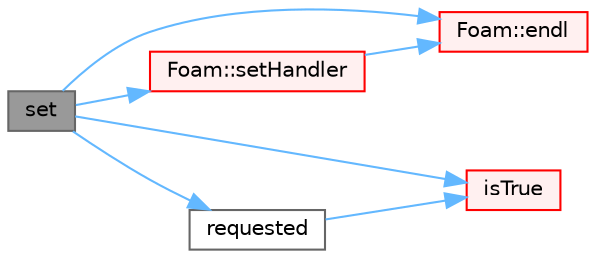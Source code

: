 digraph "set"
{
 // LATEX_PDF_SIZE
  bgcolor="transparent";
  edge [fontname=Helvetica,fontsize=10,labelfontname=Helvetica,labelfontsize=10];
  node [fontname=Helvetica,fontsize=10,shape=box,height=0.2,width=0.4];
  rankdir="LR";
  Node1 [id="Node000001",label="set",height=0.2,width=0.4,color="gray40", fillcolor="grey60", style="filled", fontcolor="black",tooltip=" "];
  Node1 -> Node2 [id="edge1_Node000001_Node000002",color="steelblue1",style="solid",tooltip=" "];
  Node2 [id="Node000002",label="Foam::endl",height=0.2,width=0.4,color="red", fillcolor="#FFF0F0", style="filled",URL="$namespaceFoam.html#a7d5eca45a323264dc5fe811500ebda47",tooltip=" "];
  Node1 -> Node6 [id="edge2_Node000001_Node000006",color="steelblue1",style="solid",tooltip=" "];
  Node6 [id="Node000006",label="isTrue",height=0.2,width=0.4,color="red", fillcolor="#FFF0F0", style="filled",URL="$sigFpe_8C.html#a2262f4d63034dcfc09cf6bf986ffedde",tooltip=" "];
  Node1 -> Node13 [id="edge3_Node000001_Node000013",color="steelblue1",style="solid",tooltip=" "];
  Node13 [id="Node000013",label="requested",height=0.2,width=0.4,color="grey40", fillcolor="white", style="filled",URL="$classFoam_1_1sigFpe.html#af88c8ce6911c08cf5f2c4bba660a600b",tooltip=" "];
  Node13 -> Node6 [id="edge4_Node000013_Node000006",color="steelblue1",style="solid",tooltip=" "];
  Node1 -> Node14 [id="edge5_Node000001_Node000014",color="steelblue1",style="solid",tooltip=" "];
  Node14 [id="Node000014",label="Foam::setHandler",height=0.2,width=0.4,color="red", fillcolor="#FFF0F0", style="filled",URL="$namespaceFoam.html#a48d47d0f449e726520e9937f79b6ffcc",tooltip=" "];
  Node14 -> Node2 [id="edge6_Node000014_Node000002",color="steelblue1",style="solid",tooltip=" "];
}
